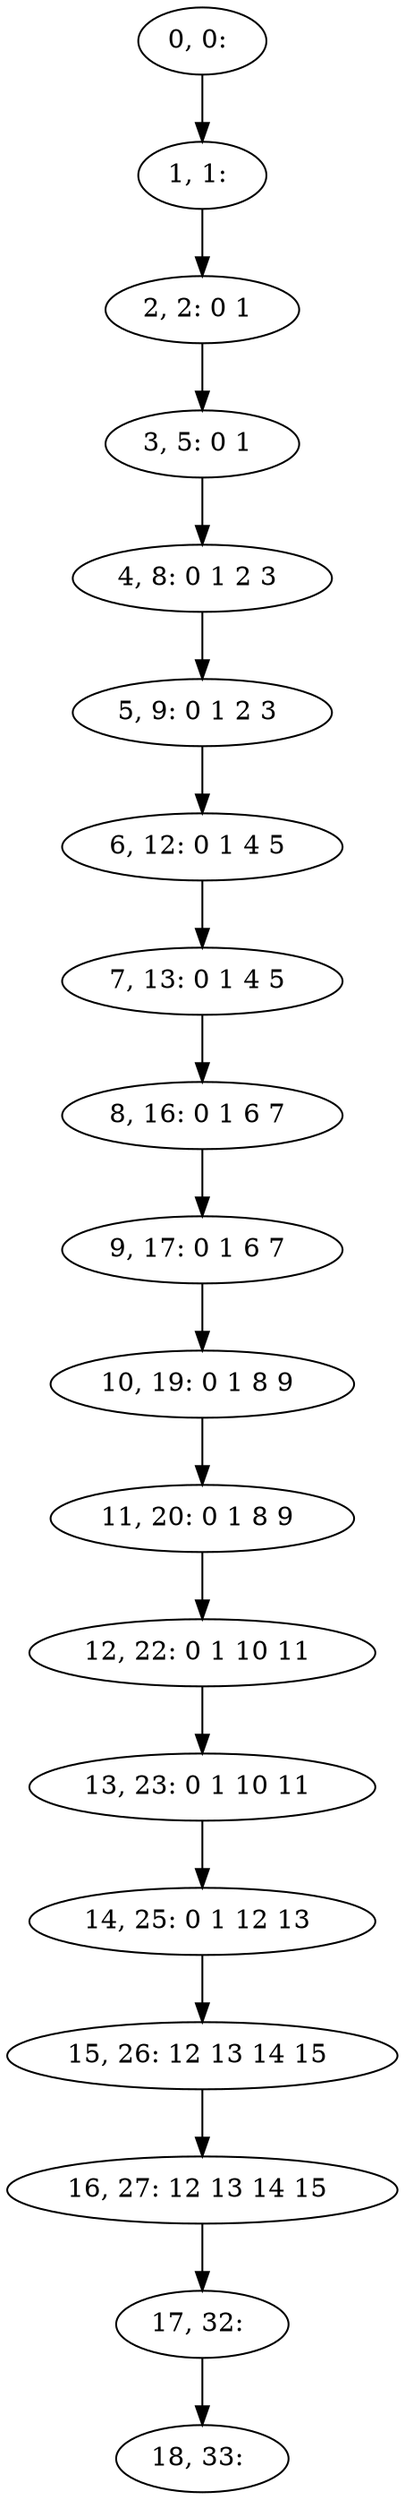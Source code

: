 digraph G {
0[label="0, 0: "];
1[label="1, 1: "];
2[label="2, 2: 0 1 "];
3[label="3, 5: 0 1 "];
4[label="4, 8: 0 1 2 3 "];
5[label="5, 9: 0 1 2 3 "];
6[label="6, 12: 0 1 4 5 "];
7[label="7, 13: 0 1 4 5 "];
8[label="8, 16: 0 1 6 7 "];
9[label="9, 17: 0 1 6 7 "];
10[label="10, 19: 0 1 8 9 "];
11[label="11, 20: 0 1 8 9 "];
12[label="12, 22: 0 1 10 11 "];
13[label="13, 23: 0 1 10 11 "];
14[label="14, 25: 0 1 12 13 "];
15[label="15, 26: 12 13 14 15 "];
16[label="16, 27: 12 13 14 15 "];
17[label="17, 32: "];
18[label="18, 33: "];
0->1 ;
1->2 ;
2->3 ;
3->4 ;
4->5 ;
5->6 ;
6->7 ;
7->8 ;
8->9 ;
9->10 ;
10->11 ;
11->12 ;
12->13 ;
13->14 ;
14->15 ;
15->16 ;
16->17 ;
17->18 ;
}
